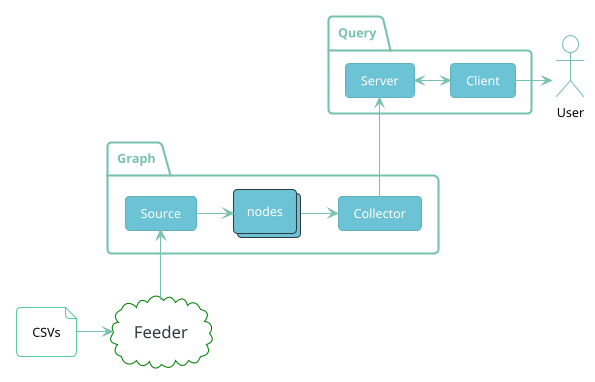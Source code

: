 @startuml
!theme minty

skinparam packagebackgroundcolor transparent
skinparam CloudBackgroundColor transparent
skinparam CloudBorderColor green
skinparam Cloudfontsize 16
skinparam CollectionsBackgroundColor #6cc3d5
skinparam CollectionsBorderColor #343a40
skinparam actorbackgroundcolor transparent
skinparam actorfontcolor black
skinparam ArrowThickness 1
skinparam Packageborderthickness 2
skinparam filebackgroundcolor transparent
skinparam filefontcolor black
skinparam filebordercolor #56cc9d


package "Graph" {
  collections nodes
  card Source
  card Collector
  Source -right-> nodes
  nodes -right-> Collector
}

actor User
file CSVs
cloud Feeder
CSVs -right-> Feeder
Feeder -up-> Source

package "Query" {
  card Client
  card Server
  Server <---right---> Client
}

Collector -up-> Server
Client --right--> User

@enduml

